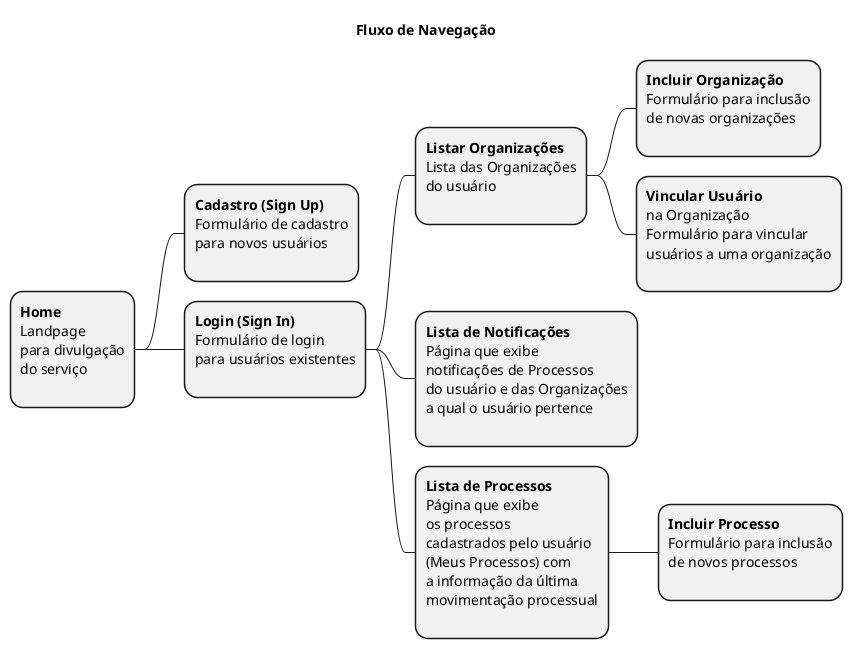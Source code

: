 @startmindmap Fluxo de Navegação
title Fluxo de Navegação

*:<b>Home
Landpage
para divulgação
do serviço
;

**:<b>Cadastro (Sign Up)
Formulário de cadastro
para novos usuários
;

**:<b>Login (Sign In)
Formulário de login
para usuários existentes
;

***:<b>Listar Organizações
Lista das Organizações
do usuário
;

****:<b>Incluir Organização
Formulário para inclusão
de novas organizações
;

****:<b>Vincular Usuário
na Organização
Formulário para vincular
usuários a uma organização
;

***:<b>Lista de Notificações
Página que exibe
notificações de Processos
do usuário e das Organizações
a qual o usuário pertence
;

***:<b>Lista de Processos
Página que exibe
os processos
cadastrados pelo usuário
(Meus Processos) com
a informação da última
movimentação processual
;

****:<b>Incluir Processo
Formulário para inclusão
de novos processos
;

@endmindmap